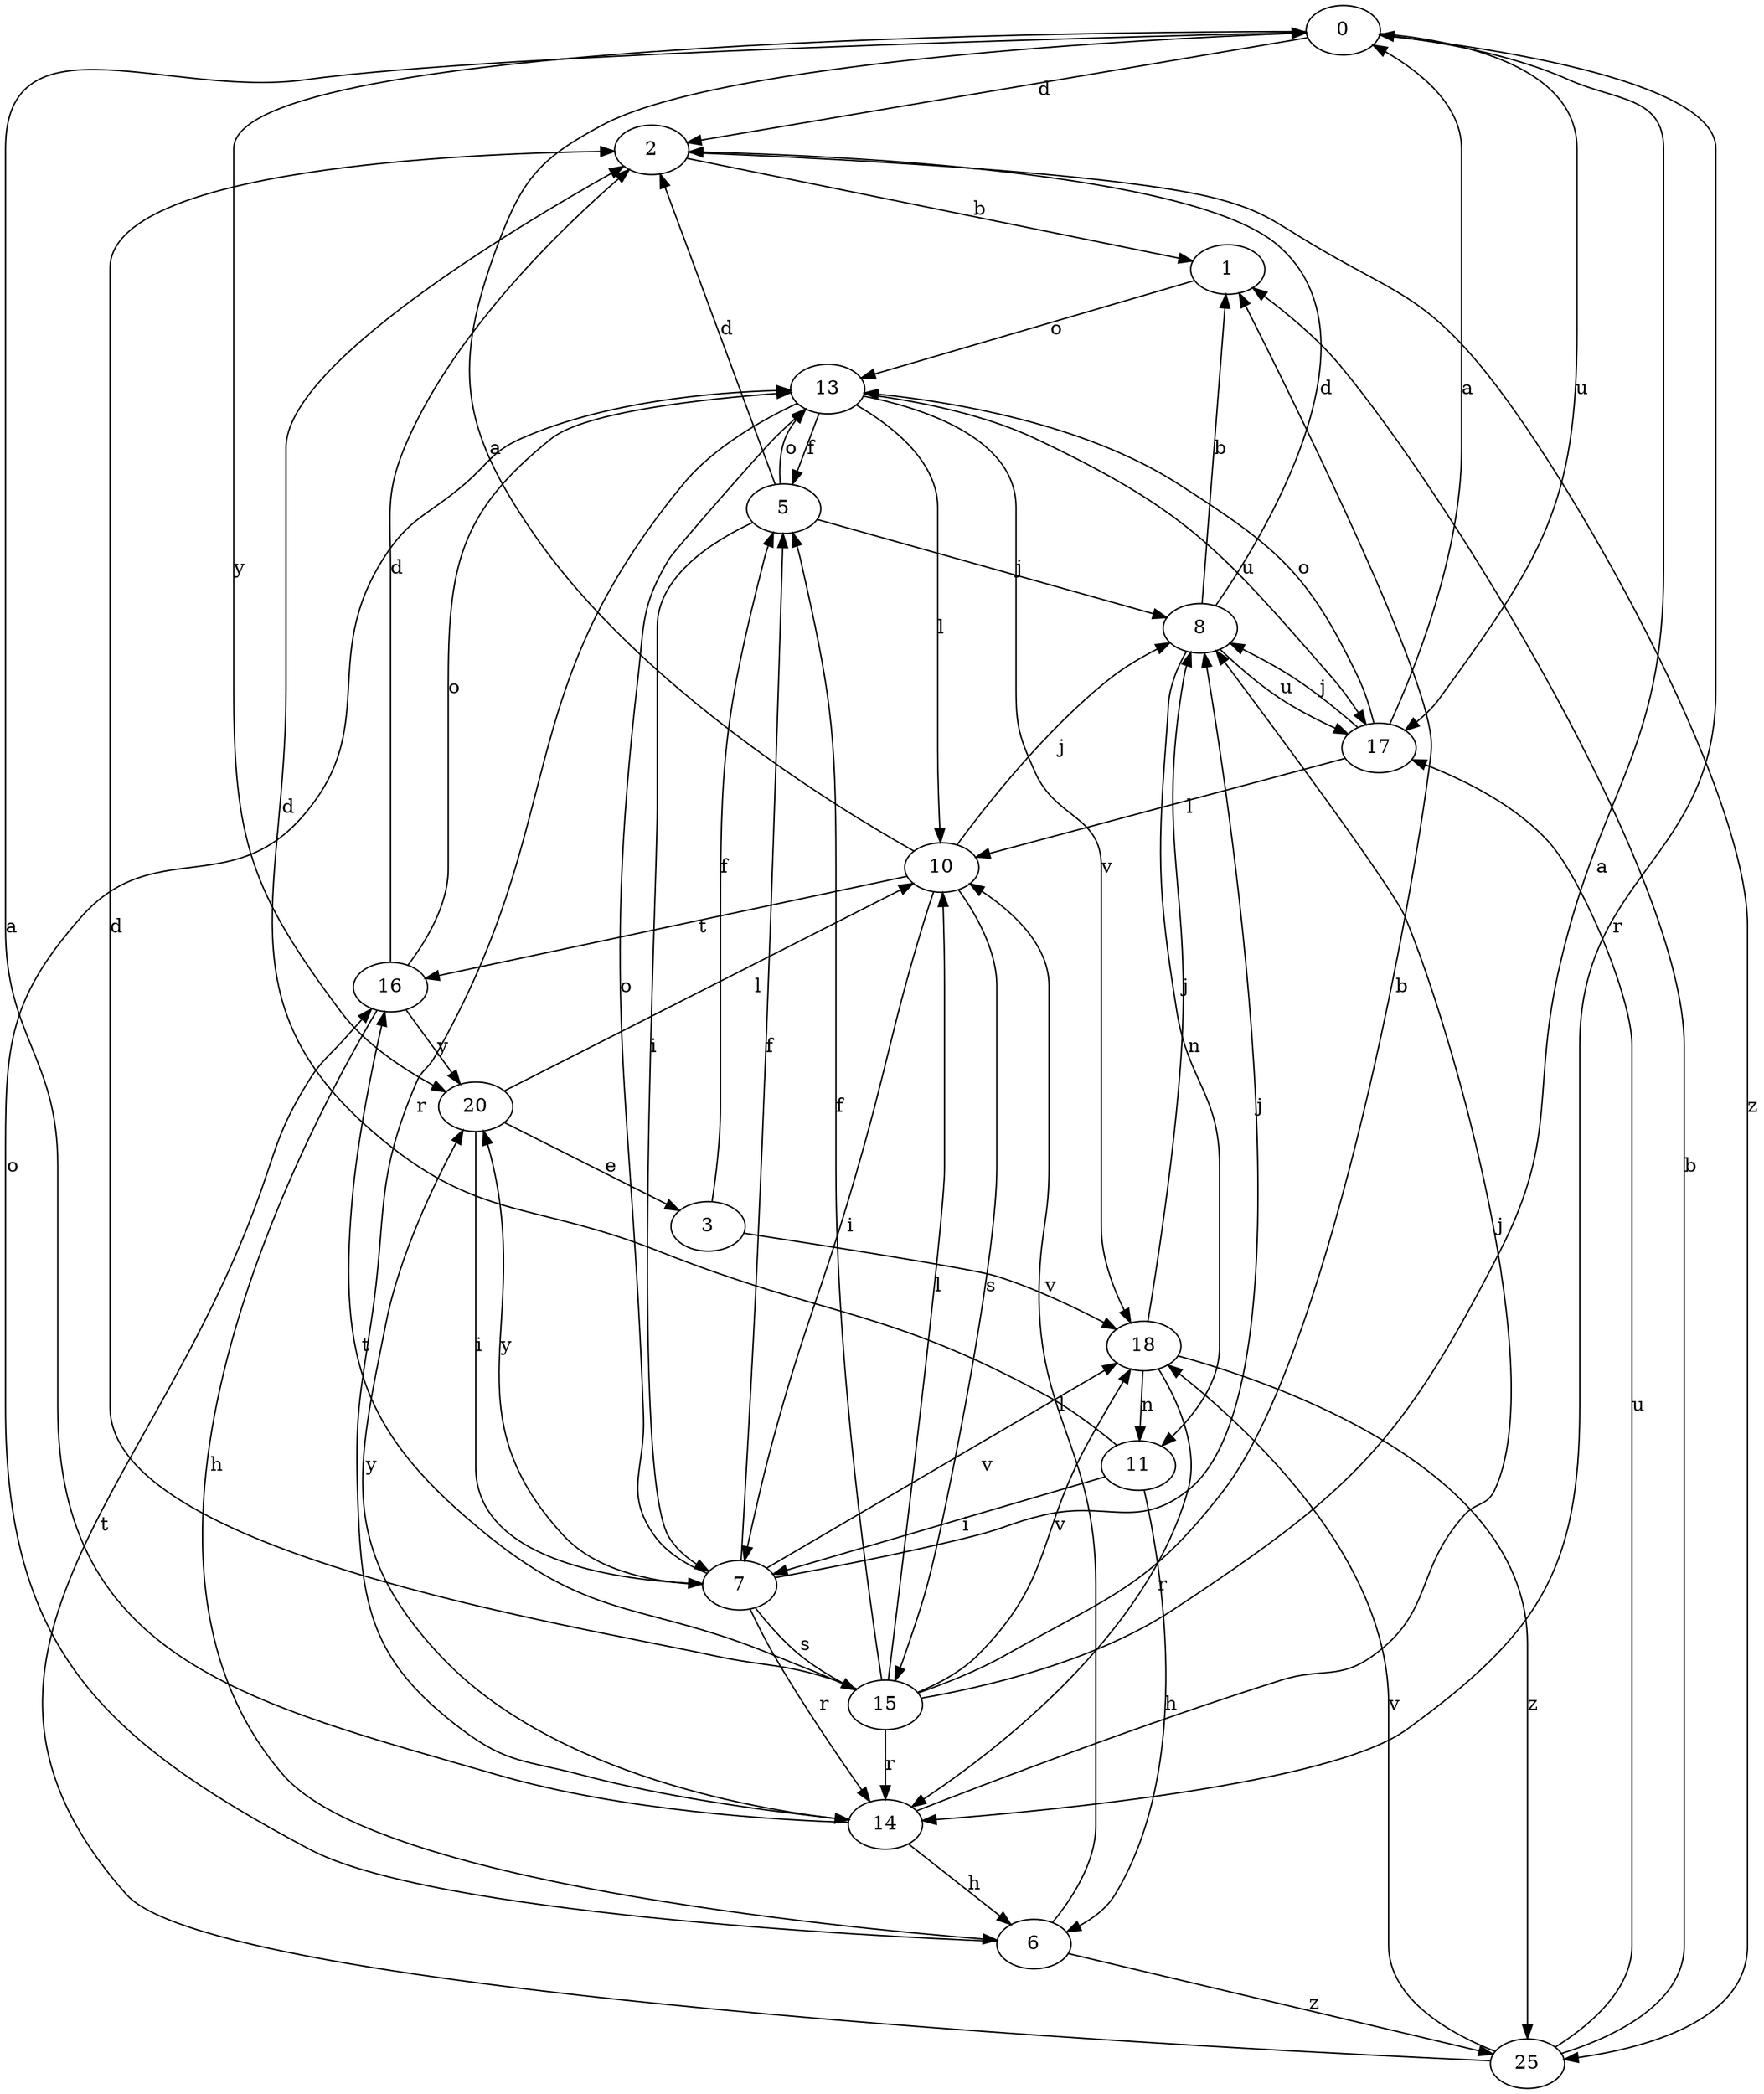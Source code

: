 strict digraph  {
0;
1;
2;
3;
5;
6;
7;
8;
10;
11;
13;
14;
15;
16;
17;
18;
20;
25;
0 -> 2  [label=d];
0 -> 14  [label=r];
0 -> 17  [label=u];
0 -> 20  [label=y];
1 -> 13  [label=o];
2 -> 1  [label=b];
2 -> 25  [label=z];
3 -> 5  [label=f];
3 -> 18  [label=v];
5 -> 2  [label=d];
5 -> 7  [label=i];
5 -> 8  [label=j];
5 -> 13  [label=o];
6 -> 10  [label=l];
6 -> 13  [label=o];
6 -> 25  [label=z];
7 -> 5  [label=f];
7 -> 8  [label=j];
7 -> 13  [label=o];
7 -> 14  [label=r];
7 -> 15  [label=s];
7 -> 18  [label=v];
7 -> 20  [label=y];
8 -> 1  [label=b];
8 -> 2  [label=d];
8 -> 11  [label=n];
8 -> 17  [label=u];
10 -> 0  [label=a];
10 -> 7  [label=i];
10 -> 8  [label=j];
10 -> 15  [label=s];
10 -> 16  [label=t];
11 -> 2  [label=d];
11 -> 6  [label=h];
11 -> 7  [label=i];
13 -> 5  [label=f];
13 -> 10  [label=l];
13 -> 14  [label=r];
13 -> 17  [label=u];
13 -> 18  [label=v];
14 -> 0  [label=a];
14 -> 6  [label=h];
14 -> 8  [label=j];
14 -> 20  [label=y];
15 -> 0  [label=a];
15 -> 1  [label=b];
15 -> 2  [label=d];
15 -> 5  [label=f];
15 -> 10  [label=l];
15 -> 14  [label=r];
15 -> 16  [label=t];
15 -> 18  [label=v];
16 -> 2  [label=d];
16 -> 6  [label=h];
16 -> 13  [label=o];
16 -> 20  [label=y];
17 -> 0  [label=a];
17 -> 8  [label=j];
17 -> 10  [label=l];
17 -> 13  [label=o];
18 -> 8  [label=j];
18 -> 11  [label=n];
18 -> 14  [label=r];
18 -> 25  [label=z];
20 -> 3  [label=e];
20 -> 7  [label=i];
20 -> 10  [label=l];
25 -> 1  [label=b];
25 -> 16  [label=t];
25 -> 17  [label=u];
25 -> 18  [label=v];
}

